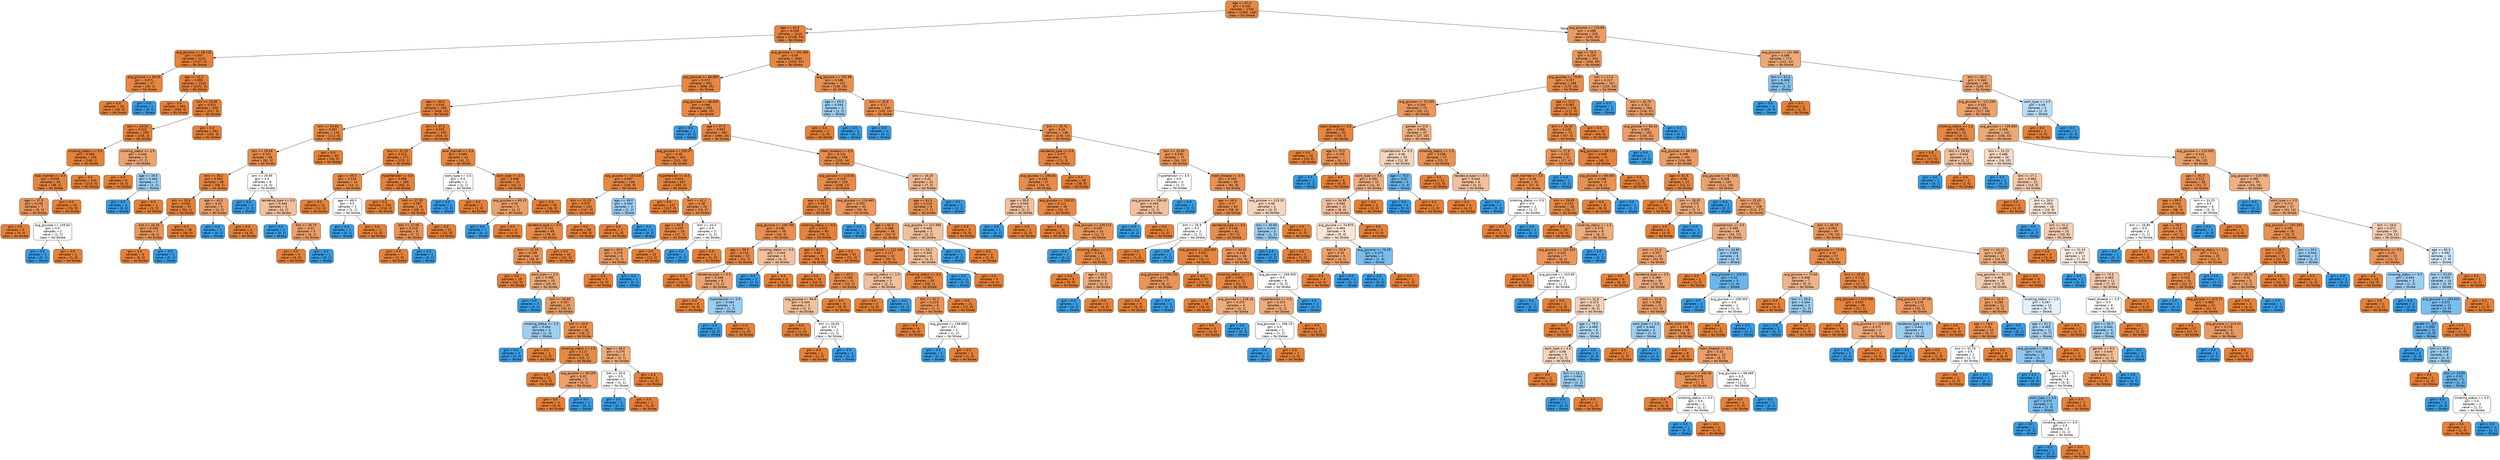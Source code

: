 digraph Tree {
node [shape=box, style="filled, rounded", color="black", fontname="helvetica"] ;
edge [fontname="helvetica"] ;
0 [label="age <= 67.5\ngini = 0.101\nsamples = 2740\nvalue = [2594, 146]\nclass = No Stroke", fillcolor="#e68844"] ;
1 [label="age <= 44.5\ngini = 0.048\nsamples = 2214\nvalue = [2159, 55]\nclass = No Stroke", fillcolor="#e6843e"] ;
0 -> 1 [labeldistance=2.5, labelangle=45, headlabel="True"] ;
2 [label="avg_glucose <= 58.115\ngini = 0.007\nsamples = 1131\nvalue = [1127, 4]\nclass = No Stroke", fillcolor="#e5813a"] ;
1 -> 2 ;
3 [label="avg_glucose <= 58.05\ngini = 0.071\nsamples = 27\nvalue = [26, 1]\nclass = No Stroke", fillcolor="#e68641"] ;
2 -> 3 ;
4 [label="gini = 0.0\nsamples = 26\nvalue = [26, 0]\nclass = No Stroke", fillcolor="#e58139"] ;
3 -> 4 ;
5 [label="gini = 0.0\nsamples = 1\nvalue = [0, 1]\nclass = Stroke", fillcolor="#399de5"] ;
3 -> 5 ;
6 [label="age <= 31.5\ngini = 0.005\nsamples = 1104\nvalue = [1101, 3]\nclass = No Stroke", fillcolor="#e5813a"] ;
2 -> 6 ;
7 [label="gini = 0.0\nsamples = 584\nvalue = [584, 0]\nclass = No Stroke", fillcolor="#e58139"] ;
6 -> 7 ;
8 [label="bmi <= 29.95\ngini = 0.011\nsamples = 520\nvalue = [517, 3]\nclass = No Stroke", fillcolor="#e5823a"] ;
6 -> 8 ;
9 [label="bmi <= 29.55\ngini = 0.023\nsamples = 259\nvalue = [256, 3]\nclass = No Stroke", fillcolor="#e5823b"] ;
8 -> 9 ;
10 [label="smoking_status <= 0.5\ngini = 0.008\nsamples = 250\nvalue = [249, 1]\nclass = No Stroke", fillcolor="#e5823a"] ;
9 -> 10 ;
11 [label="ever_married <= 0.5\ngini = 0.049\nsamples = 40\nvalue = [39, 1]\nclass = No Stroke", fillcolor="#e6843e"] ;
10 -> 11 ;
12 [label="age <= 37.5\ngini = 0.245\nsamples = 7\nvalue = [6, 1]\nclass = No Stroke", fillcolor="#e9965a"] ;
11 -> 12 ;
13 [label="gini = 0.0\nsamples = 5\nvalue = [5, 0]\nclass = No Stroke", fillcolor="#e58139"] ;
12 -> 13 ;
14 [label="avg_glucose <= 149.64\ngini = 0.5\nsamples = 2\nvalue = [1, 1]\nclass = No Stroke", fillcolor="#ffffff"] ;
12 -> 14 ;
15 [label="gini = 0.0\nsamples = 1\nvalue = [0, 1]\nclass = Stroke", fillcolor="#399de5"] ;
14 -> 15 ;
16 [label="gini = 0.0\nsamples = 1\nvalue = [1, 0]\nclass = No Stroke", fillcolor="#e58139"] ;
14 -> 16 ;
17 [label="gini = 0.0\nsamples = 33\nvalue = [33, 0]\nclass = No Stroke", fillcolor="#e58139"] ;
11 -> 17 ;
18 [label="gini = 0.0\nsamples = 210\nvalue = [210, 0]\nclass = No Stroke", fillcolor="#e58139"] ;
10 -> 18 ;
19 [label="smoking_status <= 1.5\ngini = 0.346\nsamples = 9\nvalue = [7, 2]\nclass = No Stroke", fillcolor="#eca572"] ;
9 -> 19 ;
20 [label="gini = 0.0\nsamples = 6\nvalue = [6, 0]\nclass = No Stroke", fillcolor="#e58139"] ;
19 -> 20 ;
21 [label="age <= 39.5\ngini = 0.444\nsamples = 3\nvalue = [1, 2]\nclass = Stroke", fillcolor="#9ccef2"] ;
19 -> 21 ;
22 [label="gini = 0.0\nsamples = 2\nvalue = [0, 2]\nclass = Stroke", fillcolor="#399de5"] ;
21 -> 22 ;
23 [label="gini = 0.0\nsamples = 1\nvalue = [1, 0]\nclass = No Stroke", fillcolor="#e58139"] ;
21 -> 23 ;
24 [label="gini = 0.0\nsamples = 261\nvalue = [261, 0]\nclass = No Stroke", fillcolor="#e58139"] ;
8 -> 24 ;
25 [label="avg_glucose <= 191.265\ngini = 0.09\nsamples = 1083\nvalue = [1032, 51]\nclass = No Stroke", fillcolor="#e68743"] ;
1 -> 25 ;
26 [label="avg_glucose <= 86.895\ngini = 0.072\nsamples = 931\nvalue = [896, 35]\nclass = No Stroke", fillcolor="#e68641"] ;
25 -> 26 ;
27 [label="age <= 50.5\ngini = 0.045\nsamples = 438\nvalue = [428, 10]\nclass = No Stroke", fillcolor="#e6843e"] ;
26 -> 27 ;
28 [label="bmi <= 30.85\ngini = 0.097\nsamples = 118\nvalue = [112, 6]\nclass = No Stroke", fillcolor="#e68844"] ;
27 -> 28 ;
29 [label="bmi <= 29.65\ngini = 0.161\nsamples = 68\nvalue = [62, 6]\nclass = No Stroke", fillcolor="#e88d4c"] ;
28 -> 29 ;
30 [label="bmi <= 29.2\ngini = 0.064\nsamples = 60\nvalue = [58, 2]\nclass = No Stroke", fillcolor="#e68540"] ;
29 -> 30 ;
31 [label="bmi <= 20.8\ngini = 0.036\nsamples = 55\nvalue = [54, 1]\nclass = No Stroke", fillcolor="#e5833d"] ;
30 -> 31 ;
32 [label="bmi <= 20.35\ngini = 0.245\nsamples = 7\nvalue = [6, 1]\nclass = No Stroke", fillcolor="#e9965a"] ;
31 -> 32 ;
33 [label="gini = 0.0\nsamples = 6\nvalue = [6, 0]\nclass = No Stroke", fillcolor="#e58139"] ;
32 -> 33 ;
34 [label="gini = 0.0\nsamples = 1\nvalue = [0, 1]\nclass = Stroke", fillcolor="#399de5"] ;
32 -> 34 ;
35 [label="gini = 0.0\nsamples = 48\nvalue = [48, 0]\nclass = No Stroke", fillcolor="#e58139"] ;
31 -> 35 ;
36 [label="age <= 45.5\ngini = 0.32\nsamples = 5\nvalue = [4, 1]\nclass = No Stroke", fillcolor="#eca06a"] ;
30 -> 36 ;
37 [label="gini = 0.0\nsamples = 1\nvalue = [0, 1]\nclass = Stroke", fillcolor="#399de5"] ;
36 -> 37 ;
38 [label="gini = 0.0\nsamples = 4\nvalue = [4, 0]\nclass = No Stroke", fillcolor="#e58139"] ;
36 -> 38 ;
39 [label="bmi <= 29.95\ngini = 0.5\nsamples = 8\nvalue = [4, 4]\nclass = No Stroke", fillcolor="#ffffff"] ;
29 -> 39 ;
40 [label="gini = 0.0\nsamples = 2\nvalue = [0, 2]\nclass = Stroke", fillcolor="#399de5"] ;
39 -> 40 ;
41 [label="residence_type <= 0.5\ngini = 0.444\nsamples = 6\nvalue = [4, 2]\nclass = No Stroke", fillcolor="#f2c09c"] ;
39 -> 41 ;
42 [label="gini = 0.0\nsamples = 1\nvalue = [0, 1]\nclass = Stroke", fillcolor="#399de5"] ;
41 -> 42 ;
43 [label="bmi <= 30.75\ngini = 0.32\nsamples = 5\nvalue = [4, 1]\nclass = No Stroke", fillcolor="#eca06a"] ;
41 -> 43 ;
44 [label="gini = 0.0\nsamples = 4\nvalue = [4, 0]\nclass = No Stroke", fillcolor="#e58139"] ;
43 -> 44 ;
45 [label="gini = 0.0\nsamples = 1\nvalue = [0, 1]\nclass = Stroke", fillcolor="#399de5"] ;
43 -> 45 ;
46 [label="gini = 0.0\nsamples = 50\nvalue = [50, 0]\nclass = No Stroke", fillcolor="#e58139"] ;
28 -> 46 ;
47 [label="bmi <= 37.3\ngini = 0.025\nsamples = 320\nvalue = [316, 4]\nclass = No Stroke", fillcolor="#e5833c"] ;
27 -> 47 ;
48 [label="bmi <= 21.25\ngini = 0.014\nsamples = 277\nvalue = [275, 2]\nclass = No Stroke", fillcolor="#e5823a"] ;
47 -> 48 ;
49 [label="age <= 65.5\ngini = 0.133\nsamples = 14\nvalue = [13, 1]\nclass = No Stroke", fillcolor="#e78b48"] ;
48 -> 49 ;
50 [label="gini = 0.0\nsamples = 12\nvalue = [12, 0]\nclass = No Stroke", fillcolor="#e58139"] ;
49 -> 50 ;
51 [label="age <= 66.5\ngini = 0.5\nsamples = 2\nvalue = [1, 1]\nclass = No Stroke", fillcolor="#ffffff"] ;
49 -> 51 ;
52 [label="gini = 0.0\nsamples = 1\nvalue = [0, 1]\nclass = Stroke", fillcolor="#399de5"] ;
51 -> 52 ;
53 [label="gini = 0.0\nsamples = 1\nvalue = [1, 0]\nclass = No Stroke", fillcolor="#e58139"] ;
51 -> 53 ;
54 [label="hypertension <= 0.5\ngini = 0.008\nsamples = 263\nvalue = [262, 1]\nclass = No Stroke", fillcolor="#e5813a"] ;
48 -> 54 ;
55 [label="gini = 0.0\nsamples = 234\nvalue = [234, 0]\nclass = No Stroke", fillcolor="#e58139"] ;
54 -> 55 ;
56 [label="bmi <= 27.55\ngini = 0.067\nsamples = 29\nvalue = [28, 1]\nclass = No Stroke", fillcolor="#e68640"] ;
54 -> 56 ;
57 [label="bmi <= 27.05\ngini = 0.219\nsamples = 8\nvalue = [7, 1]\nclass = No Stroke", fillcolor="#e99355"] ;
56 -> 57 ;
58 [label="gini = 0.0\nsamples = 7\nvalue = [7, 0]\nclass = No Stroke", fillcolor="#e58139"] ;
57 -> 58 ;
59 [label="gini = 0.0\nsamples = 1\nvalue = [0, 1]\nclass = Stroke", fillcolor="#399de5"] ;
57 -> 59 ;
60 [label="gini = 0.0\nsamples = 21\nvalue = [21, 0]\nclass = No Stroke", fillcolor="#e58139"] ;
56 -> 60 ;
61 [label="ever_married <= 0.5\ngini = 0.089\nsamples = 43\nvalue = [41, 2]\nclass = No Stroke", fillcolor="#e68743"] ;
47 -> 61 ;
62 [label="work_type <= 3.5\ngini = 0.5\nsamples = 2\nvalue = [1, 1]\nclass = No Stroke", fillcolor="#ffffff"] ;
61 -> 62 ;
63 [label="gini = 0.0\nsamples = 1\nvalue = [0, 1]\nclass = Stroke", fillcolor="#399de5"] ;
62 -> 63 ;
64 [label="gini = 0.0\nsamples = 1\nvalue = [1, 0]\nclass = No Stroke", fillcolor="#e58139"] ;
62 -> 64 ;
65 [label="work_type <= 2.5\ngini = 0.048\nsamples = 41\nvalue = [40, 1]\nclass = No Stroke", fillcolor="#e6843e"] ;
61 -> 65 ;
66 [label="avg_glucose <= 65.15\ngini = 0.32\nsamples = 5\nvalue = [4, 1]\nclass = No Stroke", fillcolor="#eca06a"] ;
65 -> 66 ;
67 [label="gini = 0.0\nsamples = 1\nvalue = [0, 1]\nclass = Stroke", fillcolor="#399de5"] ;
66 -> 67 ;
68 [label="gini = 0.0\nsamples = 4\nvalue = [4, 0]\nclass = No Stroke", fillcolor="#e58139"] ;
66 -> 68 ;
69 [label="gini = 0.0\nsamples = 36\nvalue = [36, 0]\nclass = No Stroke", fillcolor="#e58139"] ;
65 -> 69 ;
70 [label="avg_glucose <= 86.945\ngini = 0.096\nsamples = 493\nvalue = [468, 25]\nclass = No Stroke", fillcolor="#e68844"] ;
26 -> 70 ;
71 [label="gini = 0.0\nsamples = 1\nvalue = [0, 1]\nclass = Stroke", fillcolor="#399de5"] ;
70 -> 71 ;
72 [label="age <= 57.5\ngini = 0.093\nsamples = 492\nvalue = [468, 24]\nclass = No Stroke", fillcolor="#e68743"] ;
70 -> 72 ;
73 [label="avg_glucose <= 105.07\ngini = 0.06\nsamples = 323\nvalue = [313, 10]\nclass = No Stroke", fillcolor="#e6853f"] ;
72 -> 73 ;
74 [label="avg_glucose <= 104.435\ngini = 0.097\nsamples = 156\nvalue = [148, 8]\nclass = No Stroke", fillcolor="#e68844"] ;
73 -> 74 ;
75 [label="bmi <= 31.15\ngini = 0.075\nsamples = 153\nvalue = [147, 6]\nclass = No Stroke", fillcolor="#e68641"] ;
74 -> 75 ;
76 [label="residence_type <= 0.5\ngini = 0.131\nsamples = 85\nvalue = [79, 6]\nclass = No Stroke", fillcolor="#e78b48"] ;
75 -> 76 ;
77 [label="bmi <= 25.55\ngini = 0.236\nsamples = 44\nvalue = [38, 6]\nclass = No Stroke", fillcolor="#e99558"] ;
76 -> 77 ;
78 [label="gini = 0.0\nsamples = 19\nvalue = [19, 0]\nclass = No Stroke", fillcolor="#e58139"] ;
77 -> 78 ;
79 [label="work_type <= 2.5\ngini = 0.365\nsamples = 25\nvalue = [19, 6]\nclass = No Stroke", fillcolor="#eda978"] ;
77 -> 79 ;
80 [label="gini = 0.0\nsamples = 2\nvalue = [0, 2]\nclass = Stroke", fillcolor="#399de5"] ;
79 -> 80 ;
81 [label="bmi <= 26.55\ngini = 0.287\nsamples = 23\nvalue = [19, 4]\nclass = No Stroke", fillcolor="#ea9c63"] ;
79 -> 81 ;
82 [label="smoking_status <= 1.5\ngini = 0.444\nsamples = 3\nvalue = [1, 2]\nclass = Stroke", fillcolor="#9ccef2"] ;
81 -> 82 ;
83 [label="gini = 0.0\nsamples = 2\nvalue = [0, 2]\nclass = Stroke", fillcolor="#399de5"] ;
82 -> 83 ;
84 [label="gini = 0.0\nsamples = 1\nvalue = [1, 0]\nclass = No Stroke", fillcolor="#e58139"] ;
82 -> 84 ;
85 [label="bmi <= 29.9\ngini = 0.18\nsamples = 20\nvalue = [18, 2]\nclass = No Stroke", fillcolor="#e88f4f"] ;
81 -> 85 ;
86 [label="smoking_status <= 1.5\ngini = 0.117\nsamples = 16\nvalue = [15, 1]\nclass = No Stroke", fillcolor="#e78946"] ;
85 -> 86 ;
87 [label="gini = 0.0\nsamples = 11\nvalue = [11, 0]\nclass = No Stroke", fillcolor="#e58139"] ;
86 -> 87 ;
88 [label="avg_glucose <= 96.295\ngini = 0.32\nsamples = 5\nvalue = [4, 1]\nclass = No Stroke", fillcolor="#eca06a"] ;
86 -> 88 ;
89 [label="gini = 0.0\nsamples = 4\nvalue = [4, 0]\nclass = No Stroke", fillcolor="#e58139"] ;
88 -> 89 ;
90 [label="gini = 0.0\nsamples = 1\nvalue = [0, 1]\nclass = Stroke", fillcolor="#399de5"] ;
88 -> 90 ;
91 [label="age <= 46.0\ngini = 0.375\nsamples = 4\nvalue = [3, 1]\nclass = No Stroke", fillcolor="#eeab7b"] ;
85 -> 91 ;
92 [label="bmi <= 30.6\ngini = 0.5\nsamples = 2\nvalue = [1, 1]\nclass = No Stroke", fillcolor="#ffffff"] ;
91 -> 92 ;
93 [label="gini = 0.0\nsamples = 1\nvalue = [0, 1]\nclass = Stroke", fillcolor="#399de5"] ;
92 -> 93 ;
94 [label="gini = 0.0\nsamples = 1\nvalue = [1, 0]\nclass = No Stroke", fillcolor="#e58139"] ;
92 -> 94 ;
95 [label="gini = 0.0\nsamples = 2\nvalue = [2, 0]\nclass = No Stroke", fillcolor="#e58139"] ;
91 -> 95 ;
96 [label="gini = 0.0\nsamples = 41\nvalue = [41, 0]\nclass = No Stroke", fillcolor="#e58139"] ;
76 -> 96 ;
97 [label="gini = 0.0\nsamples = 68\nvalue = [68, 0]\nclass = No Stroke", fillcolor="#e58139"] ;
75 -> 97 ;
98 [label="age <= 48.0\ngini = 0.444\nsamples = 3\nvalue = [1, 2]\nclass = Stroke", fillcolor="#9ccef2"] ;
74 -> 98 ;
99 [label="gini = 0.0\nsamples = 1\nvalue = [1, 0]\nclass = No Stroke", fillcolor="#e58139"] ;
98 -> 99 ;
100 [label="gini = 0.0\nsamples = 2\nvalue = [0, 2]\nclass = Stroke", fillcolor="#399de5"] ;
98 -> 100 ;
101 [label="hypertension <= 0.5\ngini = 0.024\nsamples = 167\nvalue = [165, 2]\nclass = No Stroke", fillcolor="#e5833b"] ;
73 -> 101 ;
102 [label="gini = 0.0\nsamples = 147\nvalue = [147, 0]\nclass = No Stroke", fillcolor="#e58139"] ;
101 -> 102 ;
103 [label="bmi <= 42.2\ngini = 0.18\nsamples = 20\nvalue = [18, 2]\nclass = No Stroke", fillcolor="#e88f4f"] ;
101 -> 103 ;
104 [label="age <= 50.5\ngini = 0.105\nsamples = 18\nvalue = [17, 1]\nclass = No Stroke", fillcolor="#e78845"] ;
103 -> 104 ;
105 [label="age <= 49.5\ngini = 0.278\nsamples = 6\nvalue = [5, 1]\nclass = No Stroke", fillcolor="#ea9a61"] ;
104 -> 105 ;
106 [label="gini = 0.0\nsamples = 5\nvalue = [5, 0]\nclass = No Stroke", fillcolor="#e58139"] ;
105 -> 106 ;
107 [label="gini = 0.0\nsamples = 1\nvalue = [0, 1]\nclass = Stroke", fillcolor="#399de5"] ;
105 -> 107 ;
108 [label="gini = 0.0\nsamples = 12\nvalue = [12, 0]\nclass = No Stroke", fillcolor="#e58139"] ;
104 -> 108 ;
109 [label="bmi <= 43.4\ngini = 0.5\nsamples = 2\nvalue = [1, 1]\nclass = No Stroke", fillcolor="#ffffff"] ;
103 -> 109 ;
110 [label="gini = 0.0\nsamples = 1\nvalue = [0, 1]\nclass = Stroke", fillcolor="#399de5"] ;
109 -> 110 ;
111 [label="gini = 0.0\nsamples = 1\nvalue = [1, 0]\nclass = No Stroke", fillcolor="#e58139"] ;
109 -> 111 ;
112 [label="heart_disease <= 0.5\ngini = 0.152\nsamples = 169\nvalue = [155, 14]\nclass = No Stroke", fillcolor="#e78c4b"] ;
72 -> 112 ;
113 [label="avg_glucose <= 115.93\ngini = 0.129\nsamples = 159\nvalue = [148, 11]\nclass = No Stroke", fillcolor="#e78a48"] ;
112 -> 113 ;
114 [label="age <= 60.5\ngini = 0.081\nsamples = 119\nvalue = [114, 5]\nclass = No Stroke", fillcolor="#e68742"] ;
113 -> 114 ;
115 [label="avg_glucose <= 106.765\ngini = 0.184\nsamples = 39\nvalue = [35, 4]\nclass = No Stroke", fillcolor="#e88f50"] ;
114 -> 115 ;
116 [label="age <= 59.5\ngini = 0.114\nsamples = 33\nvalue = [31, 2]\nclass = No Stroke", fillcolor="#e78946"] ;
115 -> 116 ;
117 [label="gini = 0.0\nsamples = 24\nvalue = [24, 0]\nclass = No Stroke", fillcolor="#e58139"] ;
116 -> 117 ;
118 [label="residence_type <= 0.5\ngini = 0.346\nsamples = 9\nvalue = [7, 2]\nclass = No Stroke", fillcolor="#eca572"] ;
116 -> 118 ;
119 [label="gini = 0.0\nsamples = 6\nvalue = [6, 0]\nclass = No Stroke", fillcolor="#e58139"] ;
118 -> 119 ;
120 [label="hypertension <= 0.5\ngini = 0.444\nsamples = 3\nvalue = [1, 2]\nclass = Stroke", fillcolor="#9ccef2"] ;
118 -> 120 ;
121 [label="gini = 0.0\nsamples = 2\nvalue = [0, 2]\nclass = Stroke", fillcolor="#399de5"] ;
120 -> 121 ;
122 [label="gini = 0.0\nsamples = 1\nvalue = [1, 0]\nclass = No Stroke", fillcolor="#e58139"] ;
120 -> 122 ;
123 [label="smoking_status <= 0.5\ngini = 0.444\nsamples = 6\nvalue = [4, 2]\nclass = No Stroke", fillcolor="#f2c09c"] ;
115 -> 123 ;
124 [label="gini = 0.0\nsamples = 2\nvalue = [0, 2]\nclass = Stroke", fillcolor="#399de5"] ;
123 -> 124 ;
125 [label="gini = 0.0\nsamples = 4\nvalue = [4, 0]\nclass = No Stroke", fillcolor="#e58139"] ;
123 -> 125 ;
126 [label="smoking_status <= 0.5\ngini = 0.025\nsamples = 80\nvalue = [79, 1]\nclass = No Stroke", fillcolor="#e5833c"] ;
114 -> 126 ;
127 [label="age <= 64.5\ngini = 0.067\nsamples = 29\nvalue = [28, 1]\nclass = No Stroke", fillcolor="#e68640"] ;
126 -> 127 ;
128 [label="gini = 0.0\nsamples = 18\nvalue = [18, 0]\nclass = No Stroke", fillcolor="#e58139"] ;
127 -> 128 ;
129 [label="age <= 65.5\ngini = 0.165\nsamples = 11\nvalue = [10, 1]\nclass = No Stroke", fillcolor="#e88e4d"] ;
127 -> 129 ;
130 [label="avg_glucose <= 94.9\ngini = 0.444\nsamples = 3\nvalue = [2, 1]\nclass = No Stroke", fillcolor="#f2c09c"] ;
129 -> 130 ;
131 [label="gini = 0.0\nsamples = 1\nvalue = [1, 0]\nclass = No Stroke", fillcolor="#e58139"] ;
130 -> 131 ;
132 [label="bmi <= 26.65\ngini = 0.5\nsamples = 2\nvalue = [1, 1]\nclass = No Stroke", fillcolor="#ffffff"] ;
130 -> 132 ;
133 [label="gini = 0.0\nsamples = 1\nvalue = [1, 0]\nclass = No Stroke", fillcolor="#e58139"] ;
132 -> 133 ;
134 [label="gini = 0.0\nsamples = 1\nvalue = [0, 1]\nclass = Stroke", fillcolor="#399de5"] ;
132 -> 134 ;
135 [label="gini = 0.0\nsamples = 8\nvalue = [8, 0]\nclass = No Stroke", fillcolor="#e58139"] ;
129 -> 135 ;
136 [label="gini = 0.0\nsamples = 51\nvalue = [51, 0]\nclass = No Stroke", fillcolor="#e58139"] ;
126 -> 136 ;
137 [label="avg_glucose <= 116.665\ngini = 0.255\nsamples = 40\nvalue = [34, 6]\nclass = No Stroke", fillcolor="#ea975c"] ;
113 -> 137 ;
138 [label="gini = 0.0\nsamples = 2\nvalue = [0, 2]\nclass = Stroke", fillcolor="#399de5"] ;
137 -> 138 ;
139 [label="age <= 65.5\ngini = 0.188\nsamples = 38\nvalue = [34, 4]\nclass = No Stroke", fillcolor="#e89050"] ;
137 -> 139 ;
140 [label="avg_glucose <= 121.145\ngini = 0.117\nsamples = 32\nvalue = [30, 2]\nclass = No Stroke", fillcolor="#e78946"] ;
139 -> 140 ;
141 [label="smoking_status <= 1.0\ngini = 0.444\nsamples = 3\nvalue = [2, 1]\nclass = No Stroke", fillcolor="#f2c09c"] ;
140 -> 141 ;
142 [label="gini = 0.0\nsamples = 2\nvalue = [2, 0]\nclass = No Stroke", fillcolor="#e58139"] ;
141 -> 142 ;
143 [label="gini = 0.0\nsamples = 1\nvalue = [0, 1]\nclass = Stroke", fillcolor="#399de5"] ;
141 -> 143 ;
144 [label="smoking_status <= 0.5\ngini = 0.067\nsamples = 29\nvalue = [28, 1]\nclass = No Stroke", fillcolor="#e68640"] ;
140 -> 144 ;
145 [label="bmi <= 31.2\ngini = 0.219\nsamples = 8\nvalue = [7, 1]\nclass = No Stroke", fillcolor="#e99355"] ;
144 -> 145 ;
146 [label="gini = 0.0\nsamples = 6\nvalue = [6, 0]\nclass = No Stroke", fillcolor="#e58139"] ;
145 -> 146 ;
147 [label="avg_glucose <= 158.965\ngini = 0.5\nsamples = 2\nvalue = [1, 1]\nclass = No Stroke", fillcolor="#ffffff"] ;
145 -> 147 ;
148 [label="gini = 0.0\nsamples = 1\nvalue = [0, 1]\nclass = Stroke", fillcolor="#399de5"] ;
147 -> 148 ;
149 [label="gini = 0.0\nsamples = 1\nvalue = [1, 0]\nclass = No Stroke", fillcolor="#e58139"] ;
147 -> 149 ;
150 [label="gini = 0.0\nsamples = 21\nvalue = [21, 0]\nclass = No Stroke", fillcolor="#e58139"] ;
144 -> 150 ;
151 [label="bmi <= 28.2\ngini = 0.444\nsamples = 6\nvalue = [4, 2]\nclass = No Stroke", fillcolor="#f2c09c"] ;
139 -> 151 ;
152 [label="gini = 0.0\nsamples = 2\nvalue = [0, 2]\nclass = Stroke", fillcolor="#399de5"] ;
151 -> 152 ;
153 [label="gini = 0.0\nsamples = 4\nvalue = [4, 0]\nclass = No Stroke", fillcolor="#e58139"] ;
151 -> 153 ;
154 [label="bmi <= 35.35\ngini = 0.42\nsamples = 10\nvalue = [7, 3]\nclass = No Stroke", fillcolor="#f0b78e"] ;
112 -> 154 ;
155 [label="age <= 61.5\ngini = 0.219\nsamples = 8\nvalue = [7, 1]\nclass = No Stroke", fillcolor="#e99355"] ;
154 -> 155 ;
156 [label="avg_glucose <= 127.985\ngini = 0.444\nsamples = 3\nvalue = [2, 1]\nclass = No Stroke", fillcolor="#f2c09c"] ;
155 -> 156 ;
157 [label="gini = 0.0\nsamples = 1\nvalue = [0, 1]\nclass = Stroke", fillcolor="#399de5"] ;
156 -> 157 ;
158 [label="gini = 0.0\nsamples = 2\nvalue = [2, 0]\nclass = No Stroke", fillcolor="#e58139"] ;
156 -> 158 ;
159 [label="gini = 0.0\nsamples = 5\nvalue = [5, 0]\nclass = No Stroke", fillcolor="#e58139"] ;
155 -> 159 ;
160 [label="gini = 0.0\nsamples = 2\nvalue = [0, 2]\nclass = Stroke", fillcolor="#399de5"] ;
154 -> 160 ;
161 [label="avg_glucose <= 191.99\ngini = 0.188\nsamples = 152\nvalue = [136, 16]\nclass = No Stroke", fillcolor="#e89050"] ;
25 -> 161 ;
162 [label="age <= 53.0\ngini = 0.444\nsamples = 3\nvalue = [1, 2]\nclass = Stroke", fillcolor="#9ccef2"] ;
161 -> 162 ;
163 [label="gini = 0.0\nsamples = 1\nvalue = [1, 0]\nclass = No Stroke", fillcolor="#e58139"] ;
162 -> 163 ;
164 [label="gini = 0.0\nsamples = 2\nvalue = [0, 2]\nclass = Stroke", fillcolor="#399de5"] ;
162 -> 164 ;
165 [label="bmi <= 20.8\ngini = 0.17\nsamples = 149\nvalue = [135, 14]\nclass = No Stroke", fillcolor="#e88e4e"] ;
161 -> 165 ;
166 [label="gini = 0.0\nsamples = 1\nvalue = [0, 1]\nclass = Stroke", fillcolor="#399de5"] ;
165 -> 166 ;
167 [label="bmi <= 35.75\ngini = 0.16\nsamples = 148\nvalue = [135, 13]\nclass = No Stroke", fillcolor="#e88d4c"] ;
165 -> 167 ;
168 [label="residence_type <= 0.5\ngini = 0.077\nsamples = 75\nvalue = [72, 3]\nclass = No Stroke", fillcolor="#e68641"] ;
167 -> 168 ;
169 [label="avg_glucose <= 198.06\ngini = 0.149\nsamples = 37\nvalue = [34, 3]\nclass = No Stroke", fillcolor="#e78c4a"] ;
168 -> 169 ;
170 [label="age <= 59.0\ngini = 0.444\nsamples = 3\nvalue = [2, 1]\nclass = No Stroke", fillcolor="#f2c09c"] ;
169 -> 170 ;
171 [label="gini = 0.0\nsamples = 1\nvalue = [0, 1]\nclass = Stroke", fillcolor="#399de5"] ;
170 -> 171 ;
172 [label="gini = 0.0\nsamples = 2\nvalue = [2, 0]\nclass = No Stroke", fillcolor="#e58139"] ;
170 -> 172 ;
173 [label="avg_glucose <= 228.15\ngini = 0.111\nsamples = 34\nvalue = [32, 2]\nclass = No Stroke", fillcolor="#e78945"] ;
169 -> 173 ;
174 [label="gini = 0.0\nsamples = 20\nvalue = [20, 0]\nclass = No Stroke", fillcolor="#e58139"] ;
173 -> 174 ;
175 [label="avg_glucose <= 229.575\ngini = 0.245\nsamples = 14\nvalue = [12, 2]\nclass = No Stroke", fillcolor="#e9965a"] ;
173 -> 175 ;
176 [label="gini = 0.0\nsamples = 1\nvalue = [0, 1]\nclass = Stroke", fillcolor="#399de5"] ;
175 -> 176 ;
177 [label="smoking_status <= 1.5\ngini = 0.142\nsamples = 13\nvalue = [12, 1]\nclass = No Stroke", fillcolor="#e78c49"] ;
175 -> 177 ;
178 [label="gini = 0.0\nsamples = 9\nvalue = [9, 0]\nclass = No Stroke", fillcolor="#e58139"] ;
177 -> 178 ;
179 [label="age <= 60.5\ngini = 0.375\nsamples = 4\nvalue = [3, 1]\nclass = No Stroke", fillcolor="#eeab7b"] ;
177 -> 179 ;
180 [label="gini = 0.0\nsamples = 1\nvalue = [0, 1]\nclass = Stroke", fillcolor="#399de5"] ;
179 -> 180 ;
181 [label="gini = 0.0\nsamples = 3\nvalue = [3, 0]\nclass = No Stroke", fillcolor="#e58139"] ;
179 -> 181 ;
182 [label="gini = 0.0\nsamples = 38\nvalue = [38, 0]\nclass = No Stroke", fillcolor="#e58139"] ;
168 -> 182 ;
183 [label="bmi <= 35.85\ngini = 0.236\nsamples = 73\nvalue = [63, 10]\nclass = No Stroke", fillcolor="#e99558"] ;
167 -> 183 ;
184 [label="hypertension <= 0.5\ngini = 0.5\nsamples = 4\nvalue = [2, 2]\nclass = No Stroke", fillcolor="#ffffff"] ;
183 -> 184 ;
185 [label="avg_glucose <= 206.62\ngini = 0.444\nsamples = 3\nvalue = [2, 1]\nclass = No Stroke", fillcolor="#f2c09c"] ;
184 -> 185 ;
186 [label="gini = 0.0\nsamples = 1\nvalue = [0, 1]\nclass = Stroke", fillcolor="#399de5"] ;
185 -> 186 ;
187 [label="gini = 0.0\nsamples = 2\nvalue = [2, 0]\nclass = No Stroke", fillcolor="#e58139"] ;
185 -> 187 ;
188 [label="gini = 0.0\nsamples = 1\nvalue = [0, 1]\nclass = Stroke", fillcolor="#399de5"] ;
184 -> 188 ;
189 [label="heart_disease <= 0.5\ngini = 0.205\nsamples = 69\nvalue = [61, 8]\nclass = No Stroke", fillcolor="#e89253"] ;
183 -> 189 ;
190 [label="age <= 46.0\ngini = 0.17\nsamples = 64\nvalue = [58, 6]\nclass = No Stroke", fillcolor="#e88e4d"] ;
189 -> 190 ;
191 [label="bmi <= 55.8\ngini = 0.5\nsamples = 2\nvalue = [1, 1]\nclass = No Stroke", fillcolor="#ffffff"] ;
190 -> 191 ;
192 [label="gini = 0.0\nsamples = 1\nvalue = [1, 0]\nclass = No Stroke", fillcolor="#e58139"] ;
191 -> 192 ;
193 [label="gini = 0.0\nsamples = 1\nvalue = [0, 1]\nclass = Stroke", fillcolor="#399de5"] ;
191 -> 193 ;
194 [label="residence_type <= 0.5\ngini = 0.148\nsamples = 62\nvalue = [57, 5]\nclass = No Stroke", fillcolor="#e78c4a"] ;
190 -> 194 ;
195 [label="avg_glucose <= 205.565\ngini = 0.057\nsamples = 34\nvalue = [33, 1]\nclass = No Stroke", fillcolor="#e6853f"] ;
194 -> 195 ;
196 [label="avg_glucose <= 205.135\ngini = 0.245\nsamples = 7\nvalue = [6, 1]\nclass = No Stroke", fillcolor="#e9965a"] ;
195 -> 196 ;
197 [label="gini = 0.0\nsamples = 6\nvalue = [6, 0]\nclass = No Stroke", fillcolor="#e58139"] ;
196 -> 197 ;
198 [label="gini = 0.0\nsamples = 1\nvalue = [0, 1]\nclass = Stroke", fillcolor="#399de5"] ;
196 -> 198 ;
199 [label="gini = 0.0\nsamples = 27\nvalue = [27, 0]\nclass = No Stroke", fillcolor="#e58139"] ;
195 -> 199 ;
200 [label="bmi <= 44.05\ngini = 0.245\nsamples = 28\nvalue = [24, 4]\nclass = No Stroke", fillcolor="#e9965a"] ;
194 -> 200 ;
201 [label="smoking_status <= 1.5\ngini = 0.087\nsamples = 22\nvalue = [21, 1]\nclass = No Stroke", fillcolor="#e68742"] ;
200 -> 201 ;
202 [label="gini = 0.0\nsamples = 18\nvalue = [18, 0]\nclass = No Stroke", fillcolor="#e58139"] ;
201 -> 202 ;
203 [label="avg_glucose <= 218.16\ngini = 0.375\nsamples = 4\nvalue = [3, 1]\nclass = No Stroke", fillcolor="#eeab7b"] ;
201 -> 203 ;
204 [label="gini = 0.0\nsamples = 3\nvalue = [3, 0]\nclass = No Stroke", fillcolor="#e58139"] ;
203 -> 204 ;
205 [label="gini = 0.0\nsamples = 1\nvalue = [0, 1]\nclass = Stroke", fillcolor="#399de5"] ;
203 -> 205 ;
206 [label="avg_glucose <= 209.305\ngini = 0.5\nsamples = 6\nvalue = [3, 3]\nclass = No Stroke", fillcolor="#ffffff"] ;
200 -> 206 ;
207 [label="hypertension <= 0.5\ngini = 0.375\nsamples = 4\nvalue = [3, 1]\nclass = No Stroke", fillcolor="#eeab7b"] ;
206 -> 207 ;
208 [label="avg_glucose <= 206.15\ngini = 0.5\nsamples = 2\nvalue = [1, 1]\nclass = No Stroke", fillcolor="#ffffff"] ;
207 -> 208 ;
209 [label="gini = 0.0\nsamples = 1\nvalue = [0, 1]\nclass = Stroke", fillcolor="#399de5"] ;
208 -> 209 ;
210 [label="gini = 0.0\nsamples = 1\nvalue = [1, 0]\nclass = No Stroke", fillcolor="#e58139"] ;
208 -> 210 ;
211 [label="gini = 0.0\nsamples = 2\nvalue = [2, 0]\nclass = No Stroke", fillcolor="#e58139"] ;
207 -> 211 ;
212 [label="gini = 0.0\nsamples = 2\nvalue = [0, 2]\nclass = Stroke", fillcolor="#399de5"] ;
206 -> 212 ;
213 [label="avg_glucose <= 215.32\ngini = 0.48\nsamples = 5\nvalue = [3, 2]\nclass = No Stroke", fillcolor="#f6d5bd"] ;
189 -> 213 ;
214 [label="bmi <= 40.95\ngini = 0.444\nsamples = 3\nvalue = [1, 2]\nclass = Stroke", fillcolor="#9ccef2"] ;
213 -> 214 ;
215 [label="gini = 0.0\nsamples = 2\nvalue = [0, 2]\nclass = Stroke", fillcolor="#399de5"] ;
214 -> 215 ;
216 [label="gini = 0.0\nsamples = 1\nvalue = [1, 0]\nclass = No Stroke", fillcolor="#e58139"] ;
214 -> 216 ;
217 [label="gini = 0.0\nsamples = 2\nvalue = [2, 0]\nclass = No Stroke", fillcolor="#e58139"] ;
213 -> 217 ;
218 [label="avg_glucose <= 126.84\ngini = 0.286\nsamples = 526\nvalue = [435, 91]\nclass = No Stroke", fillcolor="#ea9b62"] ;
0 -> 218 [labeldistance=2.5, labelangle=-45, headlabel="False"] ;
219 [label="age <= 76.5\ngini = 0.239\nsamples = 353\nvalue = [304, 49]\nclass = No Stroke", fillcolor="#e99559"] ;
218 -> 219 ;
220 [label="avg_glucose <= 79.97\ngini = 0.157\nsamples = 186\nvalue = [170, 16]\nclass = No Stroke", fillcolor="#e78d4c"] ;
219 -> 220 ;
221 [label="avg_glucose <= 70.255\ngini = 0.265\nsamples = 70\nvalue = [59, 11]\nclass = No Stroke", fillcolor="#ea985e"] ;
220 -> 221 ;
222 [label="heart_disease <= 0.5\ngini = 0.059\nsamples = 33\nvalue = [32, 1]\nclass = No Stroke", fillcolor="#e6853f"] ;
221 -> 222 ;
223 [label="gini = 0.0\nsamples = 26\nvalue = [26, 0]\nclass = No Stroke", fillcolor="#e58139"] ;
222 -> 223 ;
224 [label="age <= 70.5\ngini = 0.245\nsamples = 7\nvalue = [6, 1]\nclass = No Stroke", fillcolor="#e9965a"] ;
222 -> 224 ;
225 [label="gini = 0.0\nsamples = 1\nvalue = [0, 1]\nclass = Stroke", fillcolor="#399de5"] ;
224 -> 225 ;
226 [label="gini = 0.0\nsamples = 6\nvalue = [6, 0]\nclass = No Stroke", fillcolor="#e58139"] ;
224 -> 226 ;
227 [label="gender <= 0.5\ngini = 0.394\nsamples = 37\nvalue = [27, 10]\nclass = No Stroke", fillcolor="#efb082"] ;
221 -> 227 ;
228 [label="hypertension <= 0.5\ngini = 0.48\nsamples = 20\nvalue = [12, 8]\nclass = No Stroke", fillcolor="#f6d5bd"] ;
227 -> 228 ;
229 [label="work_type <= 3.5\ngini = 0.391\nsamples = 15\nvalue = [11, 4]\nclass = No Stroke", fillcolor="#eeaf81"] ;
228 -> 229 ;
230 [label="bmi <= 34.95\ngini = 0.444\nsamples = 12\nvalue = [8, 4]\nclass = No Stroke", fillcolor="#f2c09c"] ;
229 -> 230 ;
231 [label="avg_glucose <= 74.875\ngini = 0.494\nsamples = 9\nvalue = [5, 4]\nclass = No Stroke", fillcolor="#fae6d7"] ;
230 -> 231 ;
232 [label="bmi <= 33.9\ngini = 0.32\nsamples = 5\nvalue = [4, 1]\nclass = No Stroke", fillcolor="#eca06a"] ;
231 -> 232 ;
233 [label="gini = 0.0\nsamples = 4\nvalue = [4, 0]\nclass = No Stroke", fillcolor="#e58139"] ;
232 -> 233 ;
234 [label="gini = 0.0\nsamples = 1\nvalue = [0, 1]\nclass = Stroke", fillcolor="#399de5"] ;
232 -> 234 ;
235 [label="avg_glucose <= 79.25\ngini = 0.375\nsamples = 4\nvalue = [1, 3]\nclass = Stroke", fillcolor="#7bbeee"] ;
231 -> 235 ;
236 [label="gini = 0.0\nsamples = 3\nvalue = [0, 3]\nclass = Stroke", fillcolor="#399de5"] ;
235 -> 236 ;
237 [label="gini = 0.0\nsamples = 1\nvalue = [1, 0]\nclass = No Stroke", fillcolor="#e58139"] ;
235 -> 237 ;
238 [label="gini = 0.0\nsamples = 3\nvalue = [3, 0]\nclass = No Stroke", fillcolor="#e58139"] ;
230 -> 238 ;
239 [label="gini = 0.0\nsamples = 3\nvalue = [3, 0]\nclass = No Stroke", fillcolor="#e58139"] ;
229 -> 239 ;
240 [label="age <= 75.0\ngini = 0.32\nsamples = 5\nvalue = [1, 4]\nclass = Stroke", fillcolor="#6ab6ec"] ;
228 -> 240 ;
241 [label="gini = 0.0\nsamples = 4\nvalue = [0, 4]\nclass = Stroke", fillcolor="#399de5"] ;
240 -> 241 ;
242 [label="gini = 0.0\nsamples = 1\nvalue = [1, 0]\nclass = No Stroke", fillcolor="#e58139"] ;
240 -> 242 ;
243 [label="smoking_status <= 1.5\ngini = 0.208\nsamples = 17\nvalue = [15, 2]\nclass = No Stroke", fillcolor="#e89253"] ;
227 -> 243 ;
244 [label="gini = 0.0\nsamples = 11\nvalue = [11, 0]\nclass = No Stroke", fillcolor="#e58139"] ;
243 -> 244 ;
245 [label="residence_type <= 0.5\ngini = 0.444\nsamples = 6\nvalue = [4, 2]\nclass = No Stroke", fillcolor="#f2c09c"] ;
243 -> 245 ;
246 [label="gini = 0.0\nsamples = 4\nvalue = [4, 0]\nclass = No Stroke", fillcolor="#e58139"] ;
245 -> 246 ;
247 [label="gini = 0.0\nsamples = 2\nvalue = [0, 2]\nclass = Stroke", fillcolor="#399de5"] ;
245 -> 247 ;
248 [label="age <= 72.5\ngini = 0.082\nsamples = 116\nvalue = [111, 5]\nclass = No Stroke", fillcolor="#e68742"] ;
220 -> 248 ;
249 [label="bmi <= 28.15\ngini = 0.129\nsamples = 72\nvalue = [67, 5]\nclass = No Stroke", fillcolor="#e78a48"] ;
248 -> 249 ;
250 [label="bmi <= 27.8\ngini = 0.225\nsamples = 31\nvalue = [27, 4]\nclass = No Stroke", fillcolor="#e99456"] ;
249 -> 250 ;
251 [label="ever_married <= 0.5\ngini = 0.18\nsamples = 30\nvalue = [27, 3]\nclass = No Stroke", fillcolor="#e88f4f"] ;
250 -> 251 ;
252 [label="smoking_status <= 0.5\ngini = 0.5\nsamples = 2\nvalue = [1, 1]\nclass = No Stroke", fillcolor="#ffffff"] ;
251 -> 252 ;
253 [label="gini = 0.0\nsamples = 1\nvalue = [1, 0]\nclass = No Stroke", fillcolor="#e58139"] ;
252 -> 253 ;
254 [label="gini = 0.0\nsamples = 1\nvalue = [0, 1]\nclass = Stroke", fillcolor="#399de5"] ;
252 -> 254 ;
255 [label="bmi <= 26.85\ngini = 0.133\nsamples = 28\nvalue = [26, 2]\nclass = No Stroke", fillcolor="#e78b48"] ;
251 -> 255 ;
256 [label="gini = 0.0\nsamples = 20\nvalue = [20, 0]\nclass = No Stroke", fillcolor="#e58139"] ;
255 -> 256 ;
257 [label="smoking_status <= 1.5\ngini = 0.375\nsamples = 8\nvalue = [6, 2]\nclass = No Stroke", fillcolor="#eeab7b"] ;
255 -> 257 ;
258 [label="avg_glucose <= 101.315\ngini = 0.245\nsamples = 7\nvalue = [6, 1]\nclass = No Stroke", fillcolor="#e9965a"] ;
257 -> 258 ;
259 [label="gini = 0.0\nsamples = 5\nvalue = [5, 0]\nclass = No Stroke", fillcolor="#e58139"] ;
258 -> 259 ;
260 [label="avg_glucose <= 103.06\ngini = 0.5\nsamples = 2\nvalue = [1, 1]\nclass = No Stroke", fillcolor="#ffffff"] ;
258 -> 260 ;
261 [label="gini = 0.0\nsamples = 1\nvalue = [0, 1]\nclass = Stroke", fillcolor="#399de5"] ;
260 -> 261 ;
262 [label="gini = 0.0\nsamples = 1\nvalue = [1, 0]\nclass = No Stroke", fillcolor="#e58139"] ;
260 -> 262 ;
263 [label="gini = 0.0\nsamples = 1\nvalue = [0, 1]\nclass = Stroke", fillcolor="#399de5"] ;
257 -> 263 ;
264 [label="gini = 0.0\nsamples = 1\nvalue = [0, 1]\nclass = Stroke", fillcolor="#399de5"] ;
250 -> 264 ;
265 [label="avg_glucose <= 89.715\ngini = 0.048\nsamples = 41\nvalue = [40, 1]\nclass = No Stroke", fillcolor="#e6843e"] ;
249 -> 265 ;
266 [label="avg_glucose <= 89.095\ngini = 0.198\nsamples = 9\nvalue = [8, 1]\nclass = No Stroke", fillcolor="#e89152"] ;
265 -> 266 ;
267 [label="gini = 0.0\nsamples = 8\nvalue = [8, 0]\nclass = No Stroke", fillcolor="#e58139"] ;
266 -> 267 ;
268 [label="gini = 0.0\nsamples = 1\nvalue = [0, 1]\nclass = Stroke", fillcolor="#399de5"] ;
266 -> 268 ;
269 [label="gini = 0.0\nsamples = 32\nvalue = [32, 0]\nclass = No Stroke", fillcolor="#e58139"] ;
265 -> 269 ;
270 [label="gini = 0.0\nsamples = 44\nvalue = [44, 0]\nclass = No Stroke", fillcolor="#e58139"] ;
248 -> 270 ;
271 [label="bmi <= 17.4\ngini = 0.317\nsamples = 167\nvalue = [134, 33]\nclass = No Stroke", fillcolor="#eba06a"] ;
219 -> 271 ;
272 [label="gini = 0.0\nsamples = 1\nvalue = [0, 1]\nclass = Stroke", fillcolor="#399de5"] ;
271 -> 272 ;
273 [label="bmi <= 42.75\ngini = 0.311\nsamples = 166\nvalue = [134, 32]\nclass = No Stroke", fillcolor="#eb9f68"] ;
271 -> 273 ;
274 [label="avg_glucose <= 56.43\ngini = 0.305\nsamples = 165\nvalue = [134, 31]\nclass = No Stroke", fillcolor="#eb9e67"] ;
273 -> 274 ;
275 [label="gini = 0.0\nsamples = 1\nvalue = [0, 1]\nclass = Stroke", fillcolor="#399de5"] ;
274 -> 275 ;
276 [label="avg_glucose <= 66.155\ngini = 0.299\nsamples = 164\nvalue = [134, 30]\nclass = No Stroke", fillcolor="#eb9d65"] ;
274 -> 276 ;
277 [label="age <= 81.5\ngini = 0.08\nsamples = 24\nvalue = [23, 1]\nclass = No Stroke", fillcolor="#e68642"] ;
276 -> 277 ;
278 [label="gini = 0.0\nsamples = 20\nvalue = [20, 0]\nclass = No Stroke", fillcolor="#e58139"] ;
277 -> 278 ;
279 [label="bmi <= 28.05\ngini = 0.375\nsamples = 4\nvalue = [3, 1]\nclass = No Stroke", fillcolor="#eeab7b"] ;
277 -> 279 ;
280 [label="gini = 0.0\nsamples = 3\nvalue = [3, 0]\nclass = No Stroke", fillcolor="#e58139"] ;
279 -> 280 ;
281 [label="gini = 0.0\nsamples = 1\nvalue = [0, 1]\nclass = Stroke", fillcolor="#399de5"] ;
279 -> 281 ;
282 [label="avg_glucose <= 67.565\ngini = 0.328\nsamples = 140\nvalue = [111, 29]\nclass = No Stroke", fillcolor="#eca26d"] ;
276 -> 282 ;
283 [label="gini = 0.0\nsamples = 2\nvalue = [0, 2]\nclass = Stroke", fillcolor="#399de5"] ;
282 -> 283 ;
284 [label="bmi <= 25.05\ngini = 0.315\nsamples = 138\nvalue = [111, 27]\nclass = No Stroke", fillcolor="#eba069"] ;
282 -> 284 ;
285 [label="hypertension <= 0.5\ngini = 0.395\nsamples = 48\nvalue = [35, 13]\nclass = No Stroke", fillcolor="#efb083"] ;
284 -> 285 ;
286 [label="bmi <= 21.4\ngini = 0.337\nsamples = 42\nvalue = [33, 9]\nclass = No Stroke", fillcolor="#eca36f"] ;
285 -> 286 ;
287 [label="gini = 0.0\nsamples = 8\nvalue = [8, 0]\nclass = No Stroke", fillcolor="#e58139"] ;
286 -> 287 ;
288 [label="residence_type <= 0.5\ngini = 0.389\nsamples = 34\nvalue = [25, 9]\nclass = No Stroke", fillcolor="#eeae80"] ;
286 -> 288 ;
289 [label="bmi <= 22.8\ngini = 0.473\nsamples = 13\nvalue = [8, 5]\nclass = No Stroke", fillcolor="#f5d0b5"] ;
288 -> 289 ;
290 [label="gini = 0.0\nsamples = 5\nvalue = [5, 0]\nclass = No Stroke", fillcolor="#e58139"] ;
289 -> 290 ;
291 [label="age <= 79.5\ngini = 0.469\nsamples = 8\nvalue = [3, 5]\nclass = Stroke", fillcolor="#b0d8f5"] ;
289 -> 291 ;
292 [label="work_type <= 3.5\ngini = 0.48\nsamples = 5\nvalue = [3, 2]\nclass = No Stroke", fillcolor="#f6d5bd"] ;
291 -> 292 ;
293 [label="gini = 0.0\nsamples = 2\nvalue = [2, 0]\nclass = No Stroke", fillcolor="#e58139"] ;
292 -> 293 ;
294 [label="bmi <= 24.2\ngini = 0.444\nsamples = 3\nvalue = [1, 2]\nclass = Stroke", fillcolor="#9ccef2"] ;
292 -> 294 ;
295 [label="gini = 0.0\nsamples = 2\nvalue = [0, 2]\nclass = Stroke", fillcolor="#399de5"] ;
294 -> 295 ;
296 [label="gini = 0.0\nsamples = 1\nvalue = [1, 0]\nclass = No Stroke", fillcolor="#e58139"] ;
294 -> 296 ;
297 [label="gini = 0.0\nsamples = 3\nvalue = [0, 3]\nclass = Stroke", fillcolor="#399de5"] ;
291 -> 297 ;
298 [label="bmi <= 21.8\ngini = 0.308\nsamples = 21\nvalue = [17, 4]\nclass = No Stroke", fillcolor="#eb9f68"] ;
288 -> 298 ;
299 [label="work_type <= 2.5\ngini = 0.444\nsamples = 3\nvalue = [1, 2]\nclass = Stroke", fillcolor="#9ccef2"] ;
298 -> 299 ;
300 [label="gini = 0.0\nsamples = 1\nvalue = [1, 0]\nclass = No Stroke", fillcolor="#e58139"] ;
299 -> 300 ;
301 [label="gini = 0.0\nsamples = 2\nvalue = [0, 2]\nclass = Stroke", fillcolor="#399de5"] ;
299 -> 301 ;
302 [label="work_type <= 3.5\ngini = 0.198\nsamples = 18\nvalue = [16, 2]\nclass = No Stroke", fillcolor="#e89152"] ;
298 -> 302 ;
303 [label="gini = 0.0\nsamples = 8\nvalue = [8, 0]\nclass = No Stroke", fillcolor="#e58139"] ;
302 -> 303 ;
304 [label="heart_disease <= 0.5\ngini = 0.32\nsamples = 10\nvalue = [8, 2]\nclass = No Stroke", fillcolor="#eca06a"] ;
302 -> 304 ;
305 [label="avg_glucose <= 100.34\ngini = 0.219\nsamples = 8\nvalue = [7, 1]\nclass = No Stroke", fillcolor="#e99355"] ;
304 -> 305 ;
306 [label="gini = 0.0\nsamples = 6\nvalue = [6, 0]\nclass = No Stroke", fillcolor="#e58139"] ;
305 -> 306 ;
307 [label="smoking_status <= 0.5\ngini = 0.5\nsamples = 2\nvalue = [1, 1]\nclass = No Stroke", fillcolor="#ffffff"] ;
305 -> 307 ;
308 [label="gini = 0.0\nsamples = 1\nvalue = [0, 1]\nclass = Stroke", fillcolor="#399de5"] ;
307 -> 308 ;
309 [label="gini = 0.0\nsamples = 1\nvalue = [1, 0]\nclass = No Stroke", fillcolor="#e58139"] ;
307 -> 309 ;
310 [label="avg_glucose <= 68.465\ngini = 0.5\nsamples = 2\nvalue = [1, 1]\nclass = No Stroke", fillcolor="#ffffff"] ;
304 -> 310 ;
311 [label="gini = 0.0\nsamples = 1\nvalue = [1, 0]\nclass = No Stroke", fillcolor="#e58139"] ;
310 -> 311 ;
312 [label="gini = 0.0\nsamples = 1\nvalue = [0, 1]\nclass = Stroke", fillcolor="#399de5"] ;
310 -> 312 ;
313 [label="bmi <= 20.85\ngini = 0.444\nsamples = 6\nvalue = [2, 4]\nclass = Stroke", fillcolor="#9ccef2"] ;
285 -> 313 ;
314 [label="gini = 0.0\nsamples = 1\nvalue = [1, 0]\nclass = No Stroke", fillcolor="#e58139"] ;
313 -> 314 ;
315 [label="avg_glucose <= 100.81\ngini = 0.32\nsamples = 5\nvalue = [1, 4]\nclass = Stroke", fillcolor="#6ab6ec"] ;
313 -> 315 ;
316 [label="gini = 0.0\nsamples = 3\nvalue = [0, 3]\nclass = Stroke", fillcolor="#399de5"] ;
315 -> 316 ;
317 [label="avg_glucose <= 108.305\ngini = 0.5\nsamples = 2\nvalue = [1, 1]\nclass = No Stroke", fillcolor="#ffffff"] ;
315 -> 317 ;
318 [label="gini = 0.0\nsamples = 1\nvalue = [1, 0]\nclass = No Stroke", fillcolor="#e58139"] ;
317 -> 318 ;
319 [label="gini = 0.0\nsamples = 1\nvalue = [0, 1]\nclass = Stroke", fillcolor="#399de5"] ;
317 -> 319 ;
320 [label="bmi <= 30.75\ngini = 0.263\nsamples = 90\nvalue = [76, 14]\nclass = No Stroke", fillcolor="#ea985d"] ;
284 -> 320 ;
321 [label="avg_glucose <= 72.83\ngini = 0.16\nsamples = 57\nvalue = [52, 5]\nclass = No Stroke", fillcolor="#e88d4c"] ;
320 -> 321 ;
322 [label="avg_glucose <= 72.64\ngini = 0.408\nsamples = 7\nvalue = [5, 2]\nclass = No Stroke", fillcolor="#efb388"] ;
321 -> 322 ;
323 [label="gini = 0.0\nsamples = 4\nvalue = [4, 0]\nclass = No Stroke", fillcolor="#e58139"] ;
322 -> 323 ;
324 [label="bmi <= 29.4\ngini = 0.444\nsamples = 3\nvalue = [1, 2]\nclass = Stroke", fillcolor="#9ccef2"] ;
322 -> 324 ;
325 [label="gini = 0.0\nsamples = 2\nvalue = [0, 2]\nclass = Stroke", fillcolor="#399de5"] ;
324 -> 325 ;
326 [label="gini = 0.0\nsamples = 1\nvalue = [1, 0]\nclass = No Stroke", fillcolor="#e58139"] ;
324 -> 326 ;
327 [label="bmi <= 29.45\ngini = 0.113\nsamples = 50\nvalue = [47, 3]\nclass = No Stroke", fillcolor="#e78946"] ;
321 -> 327 ;
328 [label="avg_glucose <= 115.765\ngini = 0.051\nsamples = 38\nvalue = [37, 1]\nclass = No Stroke", fillcolor="#e6843e"] ;
327 -> 328 ;
329 [label="gini = 0.0\nsamples = 34\nvalue = [34, 0]\nclass = No Stroke", fillcolor="#e58139"] ;
328 -> 329 ;
330 [label="avg_glucose <= 116.935\ngini = 0.375\nsamples = 4\nvalue = [3, 1]\nclass = No Stroke", fillcolor="#eeab7b"] ;
328 -> 330 ;
331 [label="gini = 0.0\nsamples = 1\nvalue = [0, 1]\nclass = Stroke", fillcolor="#399de5"] ;
330 -> 331 ;
332 [label="gini = 0.0\nsamples = 3\nvalue = [3, 0]\nclass = No Stroke", fillcolor="#e58139"] ;
330 -> 332 ;
333 [label="avg_glucose <= 87.16\ngini = 0.278\nsamples = 12\nvalue = [10, 2]\nclass = No Stroke", fillcolor="#ea9a61"] ;
327 -> 333 ;
334 [label="residence_type <= 0.5\ngini = 0.444\nsamples = 3\nvalue = [1, 2]\nclass = Stroke", fillcolor="#9ccef2"] ;
333 -> 334 ;
335 [label="gini = 0.0\nsamples = 2\nvalue = [0, 2]\nclass = Stroke", fillcolor="#399de5"] ;
334 -> 335 ;
336 [label="gini = 0.0\nsamples = 1\nvalue = [1, 0]\nclass = No Stroke", fillcolor="#e58139"] ;
334 -> 336 ;
337 [label="gini = 0.0\nsamples = 9\nvalue = [9, 0]\nclass = No Stroke", fillcolor="#e58139"] ;
333 -> 337 ;
338 [label="bmi <= 34.15\ngini = 0.397\nsamples = 33\nvalue = [24, 9]\nclass = No Stroke", fillcolor="#efb083"] ;
320 -> 338 ;
339 [label="avg_glucose <= 91.25\ngini = 0.469\nsamples = 24\nvalue = [15, 9]\nclass = No Stroke", fillcolor="#f5cdb0"] ;
338 -> 339 ;
340 [label="bmi <= 33.9\ngini = 0.298\nsamples = 11\nvalue = [9, 2]\nclass = No Stroke", fillcolor="#eb9d65"] ;
339 -> 340 ;
341 [label="age <= 78.0\ngini = 0.18\nsamples = 10\nvalue = [9, 1]\nclass = No Stroke", fillcolor="#e88f4f"] ;
340 -> 341 ;
342 [label="bmi <= 31.75\ngini = 0.5\nsamples = 2\nvalue = [1, 1]\nclass = No Stroke", fillcolor="#ffffff"] ;
341 -> 342 ;
343 [label="gini = 0.0\nsamples = 1\nvalue = [1, 0]\nclass = No Stroke", fillcolor="#e58139"] ;
342 -> 343 ;
344 [label="gini = 0.0\nsamples = 1\nvalue = [0, 1]\nclass = Stroke", fillcolor="#399de5"] ;
342 -> 344 ;
345 [label="gini = 0.0\nsamples = 8\nvalue = [8, 0]\nclass = No Stroke", fillcolor="#e58139"] ;
341 -> 345 ;
346 [label="gini = 0.0\nsamples = 1\nvalue = [0, 1]\nclass = Stroke", fillcolor="#399de5"] ;
340 -> 346 ;
347 [label="smoking_status <= 1.5\ngini = 0.497\nsamples = 13\nvalue = [6, 7]\nclass = Stroke", fillcolor="#e3f1fb"] ;
339 -> 347 ;
348 [label="age <= 81.5\ngini = 0.463\nsamples = 11\nvalue = [4, 7]\nclass = Stroke", fillcolor="#aad5f4"] ;
347 -> 348 ;
349 [label="avg_glucose <= 106.3\ngini = 0.42\nsamples = 10\nvalue = [3, 7]\nclass = Stroke", fillcolor="#8ec7f0"] ;
348 -> 349 ;
350 [label="gini = 0.0\nsamples = 4\nvalue = [0, 4]\nclass = Stroke", fillcolor="#399de5"] ;
349 -> 350 ;
351 [label="age <= 78.5\ngini = 0.5\nsamples = 6\nvalue = [3, 3]\nclass = No Stroke", fillcolor="#ffffff"] ;
349 -> 351 ;
352 [label="work_type <= 3.5\ngini = 0.375\nsamples = 4\nvalue = [1, 3]\nclass = Stroke", fillcolor="#7bbeee"] ;
351 -> 352 ;
353 [label="gini = 0.0\nsamples = 2\nvalue = [0, 2]\nclass = Stroke", fillcolor="#399de5"] ;
352 -> 353 ;
354 [label="smoking_status <= 0.5\ngini = 0.5\nsamples = 2\nvalue = [1, 1]\nclass = No Stroke", fillcolor="#ffffff"] ;
352 -> 354 ;
355 [label="gini = 0.0\nsamples = 1\nvalue = [0, 1]\nclass = Stroke", fillcolor="#399de5"] ;
354 -> 355 ;
356 [label="gini = 0.0\nsamples = 1\nvalue = [1, 0]\nclass = No Stroke", fillcolor="#e58139"] ;
354 -> 356 ;
357 [label="gini = 0.0\nsamples = 2\nvalue = [2, 0]\nclass = No Stroke", fillcolor="#e58139"] ;
351 -> 357 ;
358 [label="gini = 0.0\nsamples = 1\nvalue = [1, 0]\nclass = No Stroke", fillcolor="#e58139"] ;
348 -> 358 ;
359 [label="gini = 0.0\nsamples = 2\nvalue = [2, 0]\nclass = No Stroke", fillcolor="#e58139"] ;
347 -> 359 ;
360 [label="gini = 0.0\nsamples = 9\nvalue = [9, 0]\nclass = No Stroke", fillcolor="#e58139"] ;
338 -> 360 ;
361 [label="gini = 0.0\nsamples = 1\nvalue = [0, 1]\nclass = Stroke", fillcolor="#399de5"] ;
273 -> 361 ;
362 [label="avg_glucose <= 141.365\ngini = 0.368\nsamples = 173\nvalue = [131, 42]\nclass = No Stroke", fillcolor="#eda978"] ;
218 -> 362 ;
363 [label="bmi <= 32.4\ngini = 0.408\nsamples = 7\nvalue = [2, 5]\nclass = Stroke", fillcolor="#88c4ef"] ;
362 -> 363 ;
364 [label="gini = 0.0\nsamples = 5\nvalue = [0, 5]\nclass = Stroke", fillcolor="#399de5"] ;
363 -> 364 ;
365 [label="gini = 0.0\nsamples = 2\nvalue = [2, 0]\nclass = No Stroke", fillcolor="#e58139"] ;
363 -> 365 ;
366 [label="bmi <= 45.1\ngini = 0.346\nsamples = 166\nvalue = [129, 37]\nclass = No Stroke", fillcolor="#eca572"] ;
362 -> 366 ;
367 [label="avg_glucose <= 172.535\ngini = 0.333\nsamples = 161\nvalue = [127, 34]\nclass = No Stroke", fillcolor="#eca36e"] ;
366 -> 367 ;
368 [label="smoking_status <= 1.5\ngini = 0.095\nsamples = 20\nvalue = [19, 1]\nclass = No Stroke", fillcolor="#e68843"] ;
367 -> 368 ;
369 [label="gini = 0.0\nsamples = 17\nvalue = [17, 0]\nclass = No Stroke", fillcolor="#e58139"] ;
368 -> 369 ;
370 [label="bmi <= 29.65\ngini = 0.444\nsamples = 3\nvalue = [2, 1]\nclass = No Stroke", fillcolor="#f2c09c"] ;
368 -> 370 ;
371 [label="gini = 0.0\nsamples = 1\nvalue = [0, 1]\nclass = Stroke", fillcolor="#399de5"] ;
370 -> 371 ;
372 [label="gini = 0.0\nsamples = 2\nvalue = [2, 0]\nclass = No Stroke", fillcolor="#e58139"] ;
370 -> 372 ;
373 [label="avg_glucose <= 195.895\ngini = 0.359\nsamples = 141\nvalue = [108, 33]\nclass = No Stroke", fillcolor="#eda876"] ;
367 -> 373 ;
374 [label="bmi <= 24.25\ngini = 0.486\nsamples = 24\nvalue = [14, 10]\nclass = No Stroke", fillcolor="#f8dbc6"] ;
373 -> 374 ;
375 [label="gini = 0.0\nsamples = 2\nvalue = [0, 2]\nclass = Stroke", fillcolor="#399de5"] ;
374 -> 375 ;
376 [label="bmi <= 27.1\ngini = 0.463\nsamples = 22\nvalue = [14, 8]\nclass = No Stroke", fillcolor="#f4c9aa"] ;
374 -> 376 ;
377 [label="gini = 0.0\nsamples = 4\nvalue = [4, 0]\nclass = No Stroke", fillcolor="#e58139"] ;
376 -> 377 ;
378 [label="bmi <= 28.5\ngini = 0.494\nsamples = 18\nvalue = [10, 8]\nclass = No Stroke", fillcolor="#fae6d7"] ;
376 -> 378 ;
379 [label="gini = 0.0\nsamples = 2\nvalue = [0, 2]\nclass = Stroke", fillcolor="#399de5"] ;
378 -> 379 ;
380 [label="bmi <= 31.2\ngini = 0.469\nsamples = 16\nvalue = [10, 6]\nclass = No Stroke", fillcolor="#f5cdb0"] ;
378 -> 380 ;
381 [label="gini = 0.0\nsamples = 3\nvalue = [3, 0]\nclass = No Stroke", fillcolor="#e58139"] ;
380 -> 381 ;
382 [label="bmi <= 31.55\ngini = 0.497\nsamples = 13\nvalue = [7, 6]\nclass = No Stroke", fillcolor="#fbede3"] ;
380 -> 382 ;
383 [label="gini = 0.0\nsamples = 2\nvalue = [0, 2]\nclass = Stroke", fillcolor="#399de5"] ;
382 -> 383 ;
384 [label="age <= 74.5\ngini = 0.463\nsamples = 11\nvalue = [7, 4]\nclass = No Stroke", fillcolor="#f4c9aa"] ;
382 -> 384 ;
385 [label="heart_disease <= 0.5\ngini = 0.5\nsamples = 8\nvalue = [4, 4]\nclass = No Stroke", fillcolor="#ffffff"] ;
384 -> 385 ;
386 [label="bmi <= 33.7\ngini = 0.444\nsamples = 6\nvalue = [2, 4]\nclass = Stroke", fillcolor="#9ccef2"] ;
385 -> 386 ;
387 [label="gender <= 0.5\ngini = 0.444\nsamples = 3\nvalue = [2, 1]\nclass = No Stroke", fillcolor="#f2c09c"] ;
386 -> 387 ;
388 [label="gini = 0.0\nsamples = 2\nvalue = [2, 0]\nclass = No Stroke", fillcolor="#e58139"] ;
387 -> 388 ;
389 [label="gini = 0.0\nsamples = 1\nvalue = [0, 1]\nclass = Stroke", fillcolor="#399de5"] ;
387 -> 389 ;
390 [label="gini = 0.0\nsamples = 3\nvalue = [0, 3]\nclass = Stroke", fillcolor="#399de5"] ;
386 -> 390 ;
391 [label="gini = 0.0\nsamples = 2\nvalue = [2, 0]\nclass = No Stroke", fillcolor="#e58139"] ;
385 -> 391 ;
392 [label="gini = 0.0\nsamples = 3\nvalue = [3, 0]\nclass = No Stroke", fillcolor="#e58139"] ;
384 -> 392 ;
393 [label="avg_glucose <= 219.555\ngini = 0.316\nsamples = 117\nvalue = [94, 23]\nclass = No Stroke", fillcolor="#eba069"] ;
373 -> 393 ;
394 [label="age <= 81.5\ngini = 0.212\nsamples = 58\nvalue = [51, 7]\nclass = No Stroke", fillcolor="#e99254"] ;
393 -> 394 ;
395 [label="age <= 68.5\ngini = 0.142\nsamples = 52\nvalue = [48, 4]\nclass = No Stroke", fillcolor="#e78c49"] ;
394 -> 395 ;
396 [label="bmi <= 26.85\ngini = 0.5\nsamples = 2\nvalue = [1, 1]\nclass = No Stroke", fillcolor="#ffffff"] ;
395 -> 396 ;
397 [label="gini = 0.0\nsamples = 1\nvalue = [0, 1]\nclass = Stroke", fillcolor="#399de5"] ;
396 -> 397 ;
398 [label="gini = 0.0\nsamples = 1\nvalue = [1, 0]\nclass = No Stroke", fillcolor="#e58139"] ;
396 -> 398 ;
399 [label="age <= 76.5\ngini = 0.113\nsamples = 50\nvalue = [47, 3]\nclass = No Stroke", fillcolor="#e78946"] ;
395 -> 399 ;
400 [label="gini = 0.0\nsamples = 25\nvalue = [25, 0]\nclass = No Stroke", fillcolor="#e58139"] ;
399 -> 400 ;
401 [label="smoking_status <= 1.5\ngini = 0.211\nsamples = 25\nvalue = [22, 3]\nclass = No Stroke", fillcolor="#e99254"] ;
399 -> 401 ;
402 [label="age <= 77.5\ngini = 0.153\nsamples = 24\nvalue = [22, 2]\nclass = No Stroke", fillcolor="#e78c4b"] ;
401 -> 402 ;
403 [label="gini = 0.0\nsamples = 1\nvalue = [0, 1]\nclass = Stroke", fillcolor="#399de5"] ;
402 -> 403 ;
404 [label="avg_glucose <= 213.71\ngini = 0.083\nsamples = 23\nvalue = [22, 1]\nclass = No Stroke", fillcolor="#e68742"] ;
402 -> 404 ;
405 [label="gini = 0.0\nsamples = 17\nvalue = [17, 0]\nclass = No Stroke", fillcolor="#e58139"] ;
404 -> 405 ;
406 [label="avg_glucose <= 214.41\ngini = 0.278\nsamples = 6\nvalue = [5, 1]\nclass = No Stroke", fillcolor="#ea9a61"] ;
404 -> 406 ;
407 [label="gini = 0.0\nsamples = 1\nvalue = [0, 1]\nclass = Stroke", fillcolor="#399de5"] ;
406 -> 407 ;
408 [label="gini = 0.0\nsamples = 5\nvalue = [5, 0]\nclass = No Stroke", fillcolor="#e58139"] ;
406 -> 408 ;
409 [label="gini = 0.0\nsamples = 1\nvalue = [0, 1]\nclass = Stroke", fillcolor="#399de5"] ;
401 -> 409 ;
410 [label="bmi <= 31.25\ngini = 0.5\nsamples = 6\nvalue = [3, 3]\nclass = No Stroke", fillcolor="#ffffff"] ;
394 -> 410 ;
411 [label="gini = 0.0\nsamples = 3\nvalue = [0, 3]\nclass = Stroke", fillcolor="#399de5"] ;
410 -> 411 ;
412 [label="gini = 0.0\nsamples = 3\nvalue = [3, 0]\nclass = No Stroke", fillcolor="#e58139"] ;
410 -> 412 ;
413 [label="avg_glucose <= 219.765\ngini = 0.395\nsamples = 59\nvalue = [43, 16]\nclass = No Stroke", fillcolor="#efb083"] ;
393 -> 413 ;
414 [label="gini = 0.0\nsamples = 2\nvalue = [0, 2]\nclass = Stroke", fillcolor="#399de5"] ;
413 -> 414 ;
415 [label="work_type <= 3.5\ngini = 0.371\nsamples = 57\nvalue = [43, 14]\nclass = No Stroke", fillcolor="#edaa79"] ;
413 -> 415 ;
416 [label="avg_glucose <= 252.355\ngini = 0.191\nsamples = 28\nvalue = [25, 3]\nclass = No Stroke", fillcolor="#e89051"] ;
415 -> 416 ;
417 [label="bmi <= 26.7\ngini = 0.077\nsamples = 25\nvalue = [24, 1]\nclass = No Stroke", fillcolor="#e68641"] ;
416 -> 417 ;
418 [label="bmi <= 26.05\ngini = 0.32\nsamples = 5\nvalue = [4, 1]\nclass = No Stroke", fillcolor="#eca06a"] ;
417 -> 418 ;
419 [label="gini = 0.0\nsamples = 4\nvalue = [4, 0]\nclass = No Stroke", fillcolor="#e58139"] ;
418 -> 419 ;
420 [label="gini = 0.0\nsamples = 1\nvalue = [0, 1]\nclass = Stroke", fillcolor="#399de5"] ;
418 -> 420 ;
421 [label="gini = 0.0\nsamples = 20\nvalue = [20, 0]\nclass = No Stroke", fillcolor="#e58139"] ;
417 -> 421 ;
422 [label="bmi <= 29.2\ngini = 0.444\nsamples = 3\nvalue = [1, 2]\nclass = Stroke", fillcolor="#9ccef2"] ;
416 -> 422 ;
423 [label="gini = 0.0\nsamples = 1\nvalue = [1, 0]\nclass = No Stroke", fillcolor="#e58139"] ;
422 -> 423 ;
424 [label="gini = 0.0\nsamples = 2\nvalue = [0, 2]\nclass = Stroke", fillcolor="#399de5"] ;
422 -> 424 ;
425 [label="bmi <= 29.6\ngini = 0.471\nsamples = 29\nvalue = [18, 11]\nclass = No Stroke", fillcolor="#f5ceb2"] ;
415 -> 425 ;
426 [label="hypertension <= 0.5\ngini = 0.26\nsamples = 13\nvalue = [11, 2]\nclass = No Stroke", fillcolor="#ea985d"] ;
425 -> 426 ;
427 [label="gini = 0.0\nsamples = 10\nvalue = [10, 0]\nclass = No Stroke", fillcolor="#e58139"] ;
426 -> 427 ;
428 [label="smoking_status <= 0.5\ngini = 0.444\nsamples = 3\nvalue = [1, 2]\nclass = Stroke", fillcolor="#9ccef2"] ;
426 -> 428 ;
429 [label="gini = 0.0\nsamples = 1\nvalue = [1, 0]\nclass = No Stroke", fillcolor="#e58139"] ;
428 -> 429 ;
430 [label="gini = 0.0\nsamples = 2\nvalue = [0, 2]\nclass = Stroke", fillcolor="#399de5"] ;
428 -> 430 ;
431 [label="age <= 80.5\ngini = 0.492\nsamples = 16\nvalue = [7, 9]\nclass = Stroke", fillcolor="#d3e9f9"] ;
425 -> 431 ;
432 [label="bmi <= 43.05\ngini = 0.459\nsamples = 14\nvalue = [5, 9]\nclass = Stroke", fillcolor="#a7d3f3"] ;
431 -> 432 ;
433 [label="avg_glucose <= 263.615\ngini = 0.375\nsamples = 12\nvalue = [3, 9]\nclass = Stroke", fillcolor="#7bbeee"] ;
432 -> 433 ;
434 [label="gender <= 0.5\ngini = 0.298\nsamples = 11\nvalue = [2, 9]\nclass = Stroke", fillcolor="#65b3eb"] ;
433 -> 434 ;
435 [label="gini = 0.0\nsamples = 5\nvalue = [0, 5]\nclass = Stroke", fillcolor="#399de5"] ;
434 -> 435 ;
436 [label="bmi <= 30.9\ngini = 0.444\nsamples = 6\nvalue = [2, 4]\nclass = Stroke", fillcolor="#9ccef2"] ;
434 -> 436 ;
437 [label="gini = 0.0\nsamples = 1\nvalue = [1, 0]\nclass = No Stroke", fillcolor="#e58139"] ;
436 -> 437 ;
438 [label="bmi <= 33.95\ngini = 0.32\nsamples = 5\nvalue = [1, 4]\nclass = Stroke", fillcolor="#6ab6ec"] ;
436 -> 438 ;
439 [label="gini = 0.0\nsamples = 3\nvalue = [0, 3]\nclass = Stroke", fillcolor="#399de5"] ;
438 -> 439 ;
440 [label="smoking_status <= 0.5\ngini = 0.5\nsamples = 2\nvalue = [1, 1]\nclass = No Stroke", fillcolor="#ffffff"] ;
438 -> 440 ;
441 [label="gini = 0.0\nsamples = 1\nvalue = [1, 0]\nclass = No Stroke", fillcolor="#e58139"] ;
440 -> 441 ;
442 [label="gini = 0.0\nsamples = 1\nvalue = [0, 1]\nclass = Stroke", fillcolor="#399de5"] ;
440 -> 442 ;
443 [label="gini = 0.0\nsamples = 1\nvalue = [1, 0]\nclass = No Stroke", fillcolor="#e58139"] ;
433 -> 443 ;
444 [label="gini = 0.0\nsamples = 2\nvalue = [2, 0]\nclass = No Stroke", fillcolor="#e58139"] ;
432 -> 444 ;
445 [label="gini = 0.0\nsamples = 2\nvalue = [2, 0]\nclass = No Stroke", fillcolor="#e58139"] ;
431 -> 445 ;
446 [label="work_type <= 3.5\ngini = 0.48\nsamples = 5\nvalue = [2, 3]\nclass = Stroke", fillcolor="#bddef6"] ;
366 -> 446 ;
447 [label="gini = 0.0\nsamples = 2\nvalue = [2, 0]\nclass = No Stroke", fillcolor="#e58139"] ;
446 -> 447 ;
448 [label="gini = 0.0\nsamples = 3\nvalue = [0, 3]\nclass = Stroke", fillcolor="#399de5"] ;
446 -> 448 ;
}
